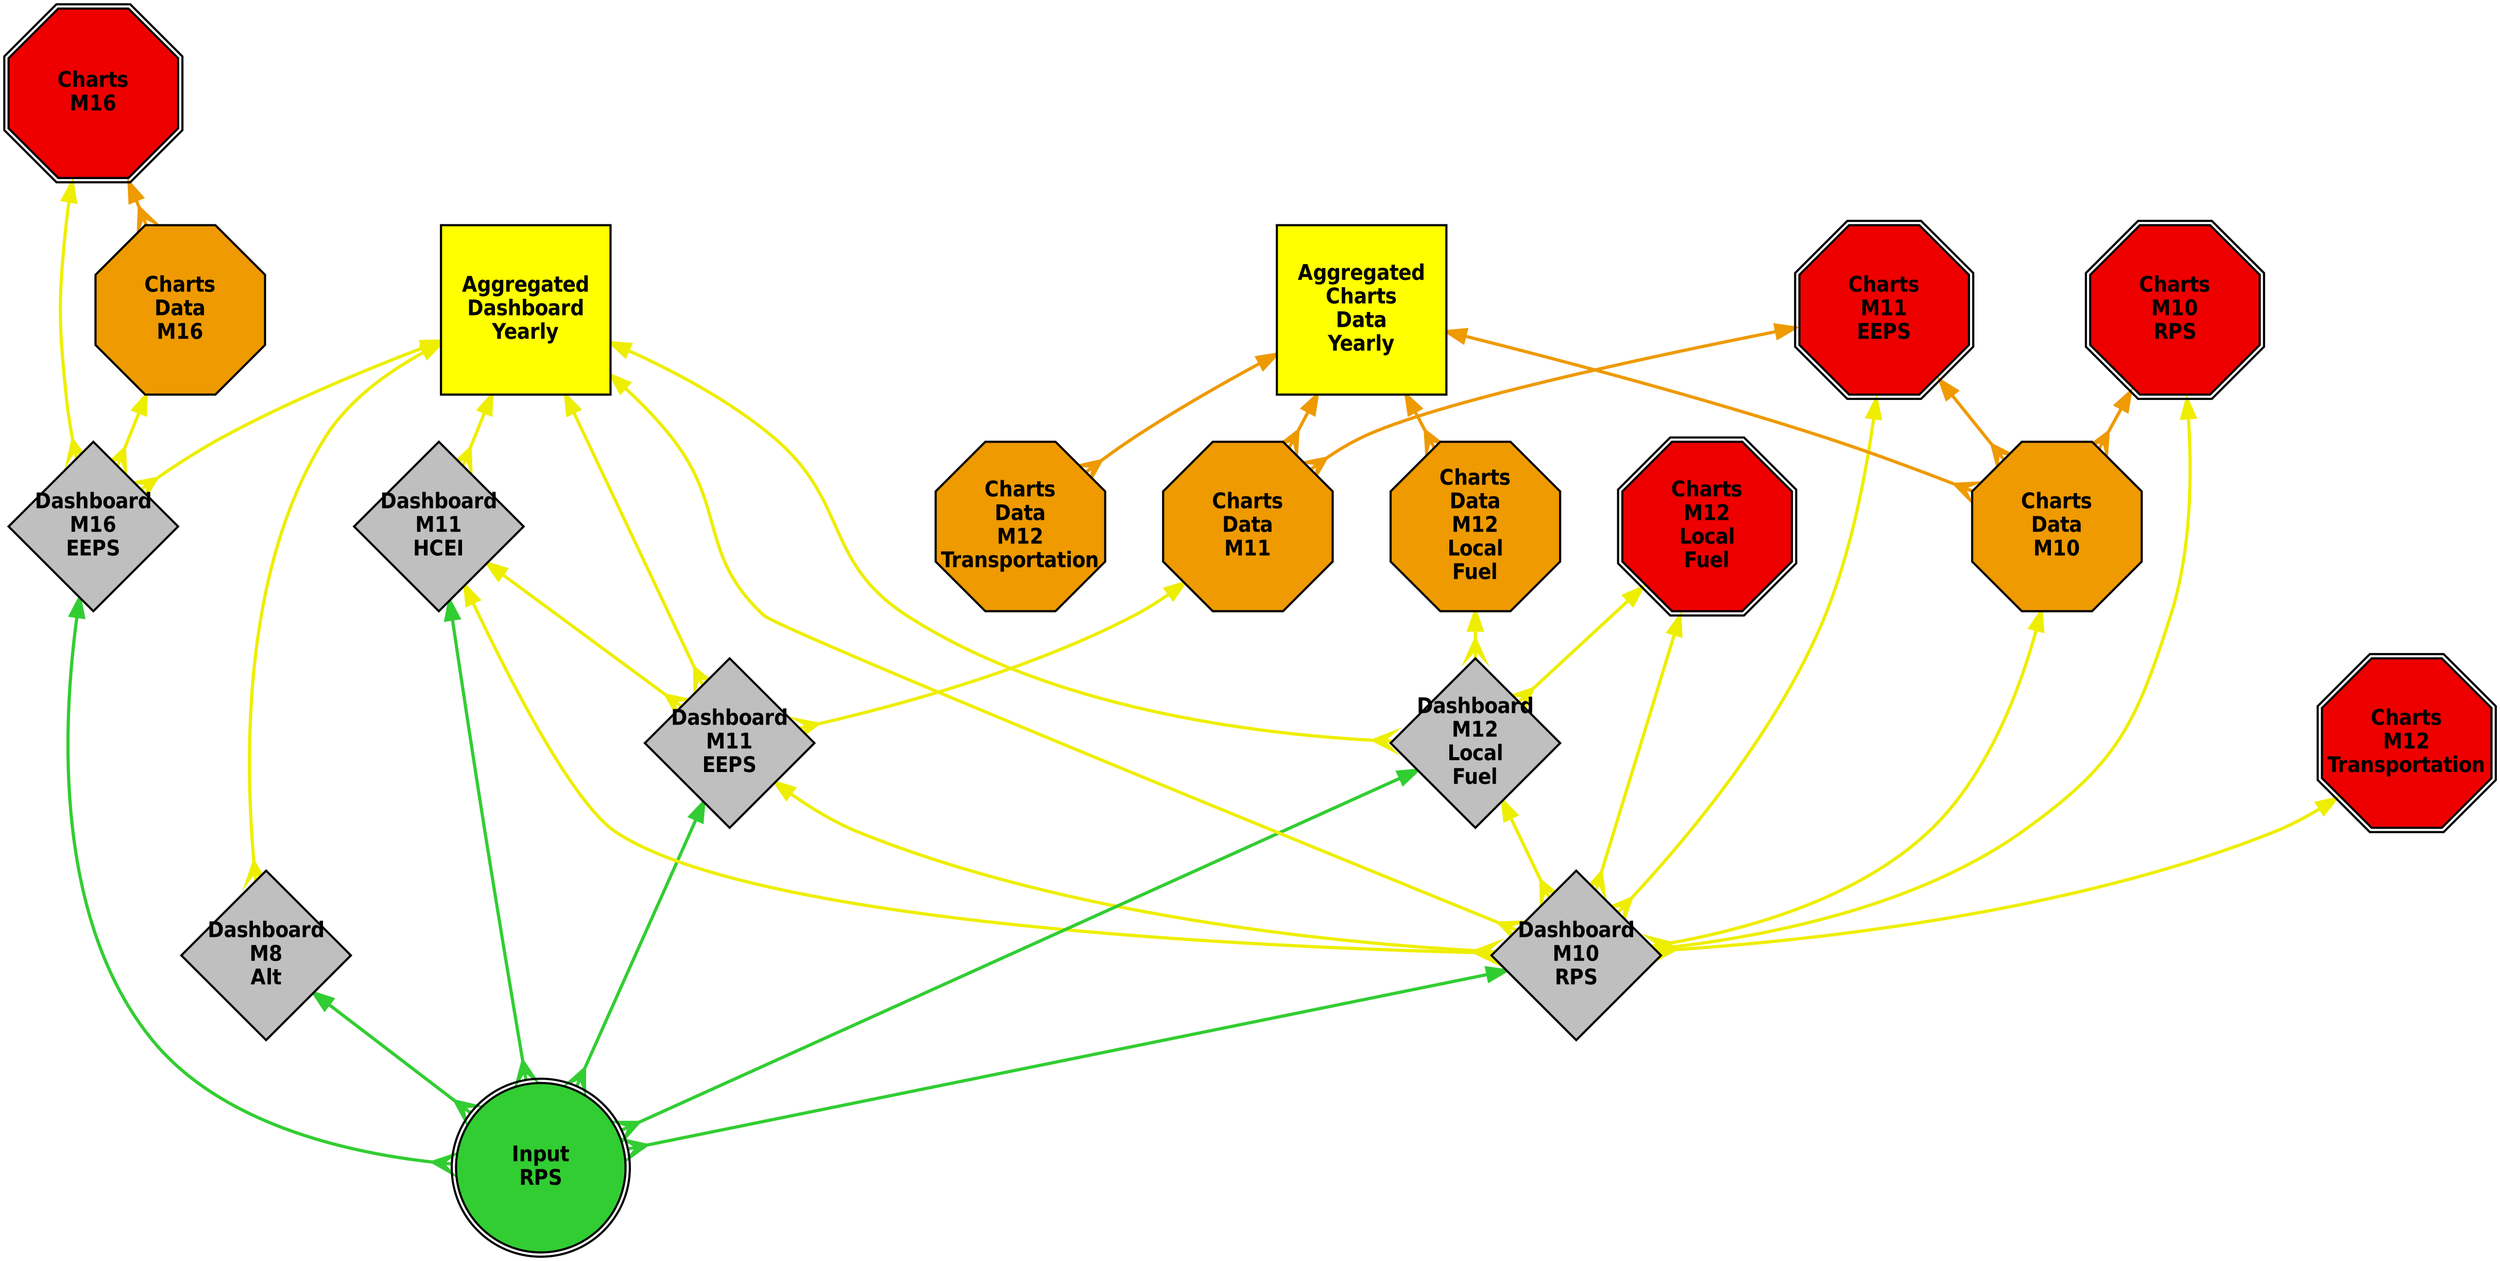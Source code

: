digraph dependencies {
layers="one:two:three";
outputorder="edgesfirst";
nodesep=0.75;
Input_RPS [layer="two"] [style="filled"] [height="2.2"] [shape="doublecircle"] [fontsize="20"] [fillcolor="limegreen"] [fontname="Helvetica-Narrow-Bold"] [fixedsize="true"] [label="Input\nRPS"] [width="2.2"] [penwidth="2"];
Dashboard_M10_RPS -> Input_RPS [layer="one"] [arrowhead="crow"] [color="limegreen"] [arrowsize="1.75"] [dir="both"] [penwidth="3"];
Dashboard_M11_EEPS -> Input_RPS [layer="one"] [arrowhead="crow"] [color="limegreen"] [arrowsize="1.75"] [dir="both"] [penwidth="3"];
Dashboard_M11_HCEI -> Input_RPS [layer="one"] [arrowhead="crow"] [color="limegreen"] [arrowsize="1.75"] [dir="both"] [penwidth="3"];
Dashboard_M12_Local_Fuel -> Input_RPS [layer="one"] [arrowhead="crow"] [color="limegreen"] [arrowsize="1.75"] [dir="both"] [penwidth="3"];
Dashboard_M16_EEPS -> Input_RPS [layer="one"] [arrowhead="crow"] [color="limegreen"] [arrowsize="1.75"] [dir="both"] [penwidth="3"];
Dashboard_M8_Alt -> Input_RPS [layer="one"] [arrowhead="crow"] [color="limegreen"] [arrowsize="1.75"] [dir="both"] [penwidth="3"];
Dashboard_M10_RPS [layer="two"] [style="filled"] [height="2.2"] [shape="diamond"] [fontsize="20"] [fillcolor="grey75"] [fontname="Helvetica-Narrow-Bold"] [fixedsize="true"] [label="Dashboard\nM10\nRPS"] [width="2.2"] [penwidth="2"];
Aggregated_Dashboard_Yearly -> Dashboard_M10_RPS [layer="one"] [arrowhead="crow"] [color="yellow2"] [arrowsize="1.75"] [dir="both"] [penwidth="3"];
Charts_Data_M10 -> Dashboard_M10_RPS [layer="one"] [arrowhead="crow"] [color="yellow2"] [arrowsize="1.75"] [dir="both"] [penwidth="3"];
Charts_M10_RPS -> Dashboard_M10_RPS [layer="one"] [arrowhead="crow"] [color="yellow2"] [arrowsize="1.75"] [dir="both"] [penwidth="3"];
Charts_M11_EEPS -> Dashboard_M10_RPS [layer="one"] [arrowhead="crow"] [color="yellow2"] [arrowsize="1.75"] [dir="both"] [penwidth="3"];
Charts_M12_Local_Fuel -> Dashboard_M10_RPS [layer="one"] [arrowhead="crow"] [color="yellow2"] [arrowsize="1.75"] [dir="both"] [penwidth="3"];
Charts_M12_Transportation -> Dashboard_M10_RPS [layer="one"] [arrowhead="crow"] [color="yellow2"] [arrowsize="1.75"] [dir="both"] [penwidth="3"];
Dashboard_M11_EEPS -> Dashboard_M10_RPS [layer="one"] [arrowhead="crow"] [color="yellow2"] [arrowsize="1.75"] [dir="both"] [penwidth="3"];
Dashboard_M11_HCEI -> Dashboard_M10_RPS [layer="one"] [arrowhead="crow"] [color="yellow2"] [arrowsize="1.75"] [dir="both"] [penwidth="3"];
Dashboard_M12_Local_Fuel -> Dashboard_M10_RPS [layer="one"] [arrowhead="crow"] [color="yellow2"] [arrowsize="1.75"] [dir="both"] [penwidth="3"];
Dashboard_M11_EEPS [layer="two"] [style="filled"] [height="2.2"] [shape="diamond"] [fontsize="20"] [fillcolor="grey75"] [fontname="Helvetica-Narrow-Bold"] [fixedsize="true"] [label="Dashboard\nM11\nEEPS"] [width="2.2"] [penwidth="2"];
Aggregated_Dashboard_Yearly -> Dashboard_M11_EEPS [layer="one"] [arrowhead="crow"] [color="yellow2"] [arrowsize="1.75"] [dir="both"] [penwidth="3"];
Charts_Data_M11 -> Dashboard_M11_EEPS [layer="one"] [arrowhead="crow"] [color="yellow2"] [arrowsize="1.75"] [dir="both"] [penwidth="3"];
Dashboard_M11_HCEI -> Dashboard_M11_EEPS [layer="one"] [arrowhead="crow"] [color="yellow2"] [arrowsize="1.75"] [dir="both"] [penwidth="3"];
Dashboard_M11_HCEI [layer="two"] [style="filled"] [height="2.2"] [shape="diamond"] [fontsize="20"] [fillcolor="grey75"] [fontname="Helvetica-Narrow-Bold"] [fixedsize="true"] [label="Dashboard\nM11\nHCEI"] [width="2.2"] [penwidth="2"];
Aggregated_Dashboard_Yearly -> Dashboard_M11_HCEI [layer="one"] [arrowhead="crow"] [color="yellow2"] [arrowsize="1.75"] [dir="both"] [penwidth="3"];
Dashboard_M12_Local_Fuel [layer="two"] [style="filled"] [height="2.2"] [shape="diamond"] [fontsize="20"] [fillcolor="grey75"] [fontname="Helvetica-Narrow-Bold"] [fixedsize="true"] [label="Dashboard\nM12\nLocal\nFuel"] [width="2.2"] [penwidth="2"];
Aggregated_Dashboard_Yearly -> Dashboard_M12_Local_Fuel [layer="one"] [arrowhead="crow"] [color="yellow2"] [arrowsize="1.75"] [dir="both"] [penwidth="3"];
Charts_Data_M12_Local_Fuel -> Dashboard_M12_Local_Fuel [layer="one"] [arrowhead="crow"] [color="yellow2"] [arrowsize="1.75"] [dir="both"] [penwidth="3"];
Charts_M12_Local_Fuel -> Dashboard_M12_Local_Fuel [layer="one"] [arrowhead="crow"] [color="yellow2"] [arrowsize="1.75"] [dir="both"] [penwidth="3"];
Dashboard_M16_EEPS [layer="two"] [style="filled"] [height="2.2"] [shape="diamond"] [fontsize="20"] [fillcolor="grey75"] [fontname="Helvetica-Narrow-Bold"] [fixedsize="true"] [label="Dashboard\nM16\nEEPS"] [width="2.2"] [penwidth="2"];
Aggregated_Dashboard_Yearly -> Dashboard_M16_EEPS [layer="one"] [arrowhead="crow"] [color="yellow2"] [arrowsize="1.75"] [dir="both"] [penwidth="3"];
Charts_Data_M16 -> Dashboard_M16_EEPS [layer="one"] [arrowhead="crow"] [color="yellow2"] [arrowsize="1.75"] [dir="both"] [penwidth="3"];
Charts_M16 -> Dashboard_M16_EEPS [layer="one"] [arrowhead="crow"] [color="yellow2"] [arrowsize="1.75"] [dir="both"] [penwidth="3"];
Dashboard_M8_Alt [layer="two"] [style="filled"] [height="2.2"] [shape="diamond"] [fontsize="20"] [fillcolor="grey75"] [fontname="Helvetica-Narrow-Bold"] [fixedsize="true"] [label="Dashboard\nM8\nAlt"] [width="2.2"] [penwidth="2"];
Aggregated_Dashboard_Yearly -> Dashboard_M8_Alt [layer="one"] [arrowhead="crow"] [color="yellow2"] [arrowsize="1.75"] [dir="both"] [penwidth="3"];
Aggregated_Dashboard_Yearly [layer="two"] [style="filled"] [height="2.2"] [shape="box"] [fontsize="20"] [fillcolor="yellow"] [fontname="Helvetica-Narrow-Bold"] [fixedsize="true"] [label="Aggregated\nDashboard\nYearly"] [width="2.2"] [penwidth="2"];
Charts_Data_M10 [layer="two"] [style="filled"] [height="2.2"] [shape="octagon"] [fontsize="20"] [fillcolor="orange2"] [fontname="Helvetica-Narrow-Bold"] [fixedsize="true"] [label="Charts\nData\nM10"] [width="2.2"] [penwidth="2"];
Aggregated_Charts_Data_Yearly -> Charts_Data_M10 [layer="one"] [arrowhead="crow"] [color="orange2"] [arrowsize="1.75"] [dir="both"] [penwidth="3"];
Charts_M10_RPS -> Charts_Data_M10 [layer="one"] [arrowhead="crow"] [color="orange2"] [arrowsize="1.75"] [dir="both"] [penwidth="3"];
Charts_M11_EEPS -> Charts_Data_M10 [layer="one"] [arrowhead="crow"] [color="orange2"] [arrowsize="1.75"] [dir="both"] [penwidth="3"];
Charts_M10_RPS [layer="two"] [style="filled"] [height="2.2"] [shape="doubleoctagon"] [fontsize="20"] [fillcolor="red2"] [fontname="Helvetica-Narrow-Bold"] [fixedsize="true"] [label="Charts\nM10\nRPS"] [width="2.2"] [penwidth="2"];
Charts_M11_EEPS [layer="two"] [style="filled"] [height="2.2"] [shape="doubleoctagon"] [fontsize="20"] [fillcolor="red2"] [fontname="Helvetica-Narrow-Bold"] [fixedsize="true"] [label="Charts\nM11\nEEPS"] [width="2.2"] [penwidth="2"];
Charts_M12_Local_Fuel [layer="two"] [style="filled"] [height="2.2"] [shape="doubleoctagon"] [fontsize="20"] [fillcolor="red2"] [fontname="Helvetica-Narrow-Bold"] [fixedsize="true"] [label="Charts\nM12\nLocal\nFuel"] [width="2.2"] [penwidth="2"];
Charts_M12_Transportation [layer="two"] [style="filled"] [height="2.2"] [shape="doubleoctagon"] [fontsize="20"] [fillcolor="red2"] [fontname="Helvetica-Narrow-Bold"] [fixedsize="true"] [label="Charts\nM12\nTransportation"] [width="2.2"] [penwidth="2"];
Charts_Data_M11 [layer="two"] [style="filled"] [height="2.2"] [shape="octagon"] [fontsize="20"] [fillcolor="orange2"] [fontname="Helvetica-Narrow-Bold"] [fixedsize="true"] [label="Charts\nData\nM11"] [width="2.2"] [penwidth="2"];
Aggregated_Charts_Data_Yearly -> Charts_Data_M11 [layer="one"] [arrowhead="crow"] [color="orange2"] [arrowsize="1.75"] [dir="both"] [penwidth="3"];
Charts_M11_EEPS -> Charts_Data_M11 [layer="one"] [arrowhead="crow"] [color="orange2"] [arrowsize="1.75"] [dir="both"] [penwidth="3"];
Charts_Data_M12_Local_Fuel [layer="two"] [style="filled"] [height="2.2"] [shape="octagon"] [fontsize="20"] [fillcolor="orange2"] [fontname="Helvetica-Narrow-Bold"] [fixedsize="true"] [label="Charts\nData\nM12\nLocal\nFuel"] [width="2.2"] [penwidth="2"];
Aggregated_Charts_Data_Yearly -> Charts_Data_M12_Local_Fuel [layer="one"] [arrowhead="crow"] [color="orange2"] [arrowsize="1.75"] [dir="both"] [penwidth="3"];
Charts_Data_M16 [layer="two"] [style="filled"] [height="2.2"] [shape="octagon"] [fontsize="20"] [fillcolor="orange2"] [fontname="Helvetica-Narrow-Bold"] [fixedsize="true"] [label="Charts\nData\nM16"] [width="2.2"] [penwidth="2"];
Charts_M16 -> Charts_Data_M16 [layer="one"] [arrowhead="crow"] [color="orange2"] [arrowsize="1.75"] [dir="both"] [penwidth="3"];
Charts_M16 [layer="two"] [style="filled"] [height="2.2"] [shape="doubleoctagon"] [fontsize="20"] [fillcolor="red2"] [fontname="Helvetica-Narrow-Bold"] [fixedsize="true"] [label="Charts\nM16"] [width="2.2"] [penwidth="2"];
Aggregated_Charts_Data_Yearly [layer="two"] [style="filled"] [height="2.2"] [shape="box"] [fontsize="20"] [fillcolor="yellow"] [fontname="Helvetica-Narrow-Bold"] [fixedsize="true"] [label="Aggregated\nCharts\nData\nYearly"] [width="2.2"] [penwidth="2"];
Charts_Data_M12_Transportation [layer="two"] [style="filled"] [height="2.2"] [shape="octagon"] [fontsize="20"] [fillcolor="orange2"] [fontname="Helvetica-Narrow-Bold"] [fixedsize="true"] [label="Charts\nData\nM12\nTransportation"] [width="2.2"] [penwidth="2"];
Aggregated_Charts_Data_Yearly -> Charts_Data_M12_Transportation [layer="one"] [arrowhead="crow"] [color="orange2"] [arrowsize="1.75"] [dir="both"] [penwidth="3"];
}